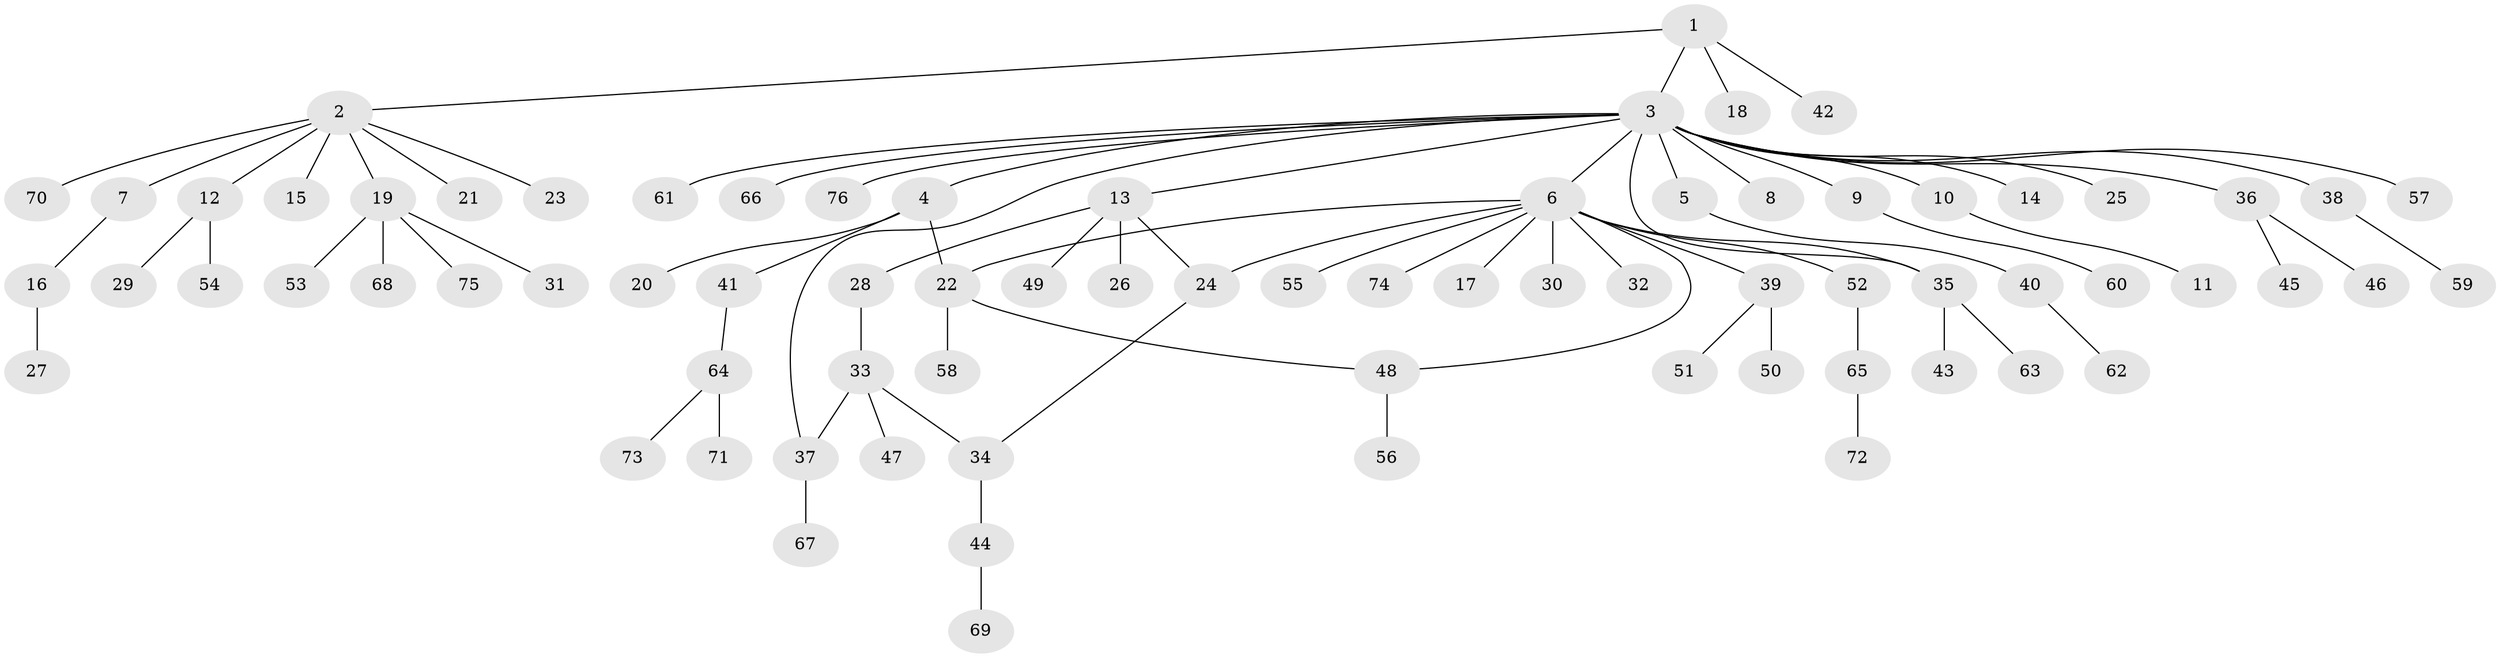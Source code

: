// Generated by graph-tools (version 1.1) at 2025/26/03/09/25 03:26:09]
// undirected, 76 vertices, 81 edges
graph export_dot {
graph [start="1"]
  node [color=gray90,style=filled];
  1;
  2;
  3;
  4;
  5;
  6;
  7;
  8;
  9;
  10;
  11;
  12;
  13;
  14;
  15;
  16;
  17;
  18;
  19;
  20;
  21;
  22;
  23;
  24;
  25;
  26;
  27;
  28;
  29;
  30;
  31;
  32;
  33;
  34;
  35;
  36;
  37;
  38;
  39;
  40;
  41;
  42;
  43;
  44;
  45;
  46;
  47;
  48;
  49;
  50;
  51;
  52;
  53;
  54;
  55;
  56;
  57;
  58;
  59;
  60;
  61;
  62;
  63;
  64;
  65;
  66;
  67;
  68;
  69;
  70;
  71;
  72;
  73;
  74;
  75;
  76;
  1 -- 2;
  1 -- 3;
  1 -- 18;
  1 -- 42;
  2 -- 7;
  2 -- 12;
  2 -- 15;
  2 -- 19;
  2 -- 21;
  2 -- 23;
  2 -- 70;
  3 -- 4;
  3 -- 5;
  3 -- 6;
  3 -- 8;
  3 -- 9;
  3 -- 10;
  3 -- 13;
  3 -- 14;
  3 -- 25;
  3 -- 35;
  3 -- 36;
  3 -- 37;
  3 -- 38;
  3 -- 57;
  3 -- 61;
  3 -- 66;
  3 -- 76;
  4 -- 20;
  4 -- 22;
  4 -- 41;
  5 -- 40;
  6 -- 17;
  6 -- 22;
  6 -- 24;
  6 -- 30;
  6 -- 32;
  6 -- 35;
  6 -- 39;
  6 -- 48;
  6 -- 52;
  6 -- 55;
  6 -- 74;
  7 -- 16;
  9 -- 60;
  10 -- 11;
  12 -- 29;
  12 -- 54;
  13 -- 24;
  13 -- 26;
  13 -- 28;
  13 -- 49;
  16 -- 27;
  19 -- 31;
  19 -- 53;
  19 -- 68;
  19 -- 75;
  22 -- 48;
  22 -- 58;
  24 -- 34;
  28 -- 33;
  33 -- 34;
  33 -- 37;
  33 -- 47;
  34 -- 44;
  35 -- 43;
  35 -- 63;
  36 -- 45;
  36 -- 46;
  37 -- 67;
  38 -- 59;
  39 -- 50;
  39 -- 51;
  40 -- 62;
  41 -- 64;
  44 -- 69;
  48 -- 56;
  52 -- 65;
  64 -- 71;
  64 -- 73;
  65 -- 72;
}
